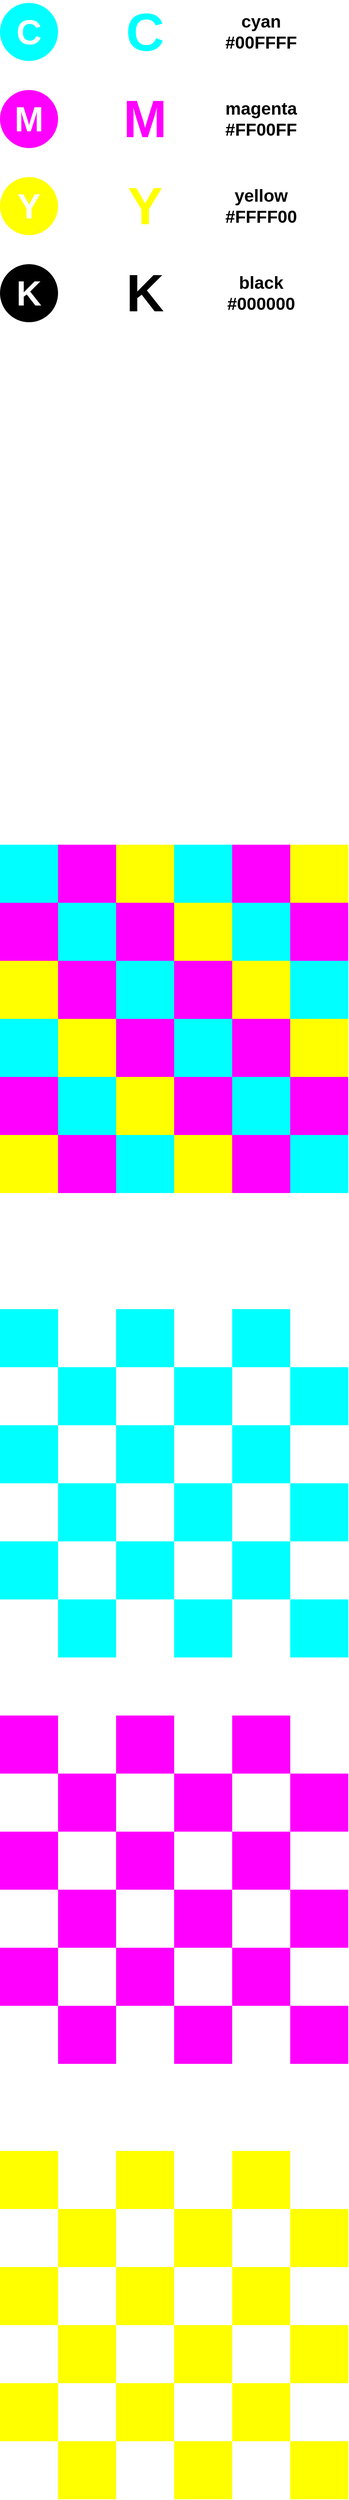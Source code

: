 <mxfile version="24.6.3" type="device">
  <diagram name="第 1 页" id="hYO-8NZHp8vvQbQMahdp">
    <mxGraphModel dx="2019" dy="1111" grid="1" gridSize="10" guides="1" tooltips="1" connect="1" arrows="1" fold="1" page="1" pageScale="1" pageWidth="827" pageHeight="1169" math="0" shadow="0">
      <root>
        <mxCell id="0" />
        <mxCell id="1" parent="0" />
        <mxCell id="9GDjjJapkxw-lqmiiiHe-1" value="&lt;font color=&quot;#ffffff&quot; style=&quot;font-size: 48px;&quot;&gt;&lt;b style=&quot;font-size: 48px;&quot;&gt;C&lt;/b&gt;&lt;/font&gt;" style="ellipse;whiteSpace=wrap;html=1;aspect=fixed;fillColor=#00FFFF;strokeColor=none;fontSize=48;" vertex="1" parent="1">
          <mxGeometry x="120" y="40" width="80" height="80" as="geometry" />
        </mxCell>
        <mxCell id="9GDjjJapkxw-lqmiiiHe-2" value="&lt;font color=&quot;#ffffff&quot; style=&quot;font-size: 48px;&quot;&gt;&lt;b style=&quot;font-size: 48px;&quot;&gt;M&lt;/b&gt;&lt;/font&gt;" style="ellipse;whiteSpace=wrap;html=1;aspect=fixed;fillColor=#FF00FF;strokeColor=none;fontSize=48;" vertex="1" parent="1">
          <mxGeometry x="120" y="160" width="80" height="80" as="geometry" />
        </mxCell>
        <mxCell id="9GDjjJapkxw-lqmiiiHe-3" value="&lt;font color=&quot;#ffffff&quot; style=&quot;font-size: 48px;&quot;&gt;&lt;b style=&quot;font-size: 48px;&quot;&gt;Y&lt;/b&gt;&lt;/font&gt;" style="ellipse;whiteSpace=wrap;html=1;aspect=fixed;fillColor=#FFFF00;strokeColor=none;fontSize=48;" vertex="1" parent="1">
          <mxGeometry x="120" y="280" width="80" height="80" as="geometry" />
        </mxCell>
        <mxCell id="9GDjjJapkxw-lqmiiiHe-4" value="&lt;font color=&quot;#ffffff&quot; style=&quot;font-size: 48px;&quot;&gt;&lt;b style=&quot;font-size: 48px;&quot;&gt;K&lt;/b&gt;&lt;/font&gt;" style="ellipse;whiteSpace=wrap;html=1;aspect=fixed;fillColor=#000000;strokeColor=none;fontSize=48;" vertex="1" parent="1">
          <mxGeometry x="120" y="400" width="80" height="80" as="geometry" />
        </mxCell>
        <mxCell id="9GDjjJapkxw-lqmiiiHe-5" value="C" style="whiteSpace=wrap;html=1;aspect=fixed;strokeColor=none;fillColor=none;fontStyle=1;fontSize=73;fontColor=#00FFFF;" vertex="1" parent="1">
          <mxGeometry x="280" y="40" width="80" height="80" as="geometry" />
        </mxCell>
        <mxCell id="9GDjjJapkxw-lqmiiiHe-6" value="M" style="whiteSpace=wrap;html=1;aspect=fixed;strokeColor=none;fillColor=none;fontStyle=1;fontSize=72;fontColor=#FF00FF;" vertex="1" parent="1">
          <mxGeometry x="280" y="160" width="80" height="80" as="geometry" />
        </mxCell>
        <mxCell id="9GDjjJapkxw-lqmiiiHe-7" value="Y" style="whiteSpace=wrap;html=1;aspect=fixed;strokeColor=none;fillColor=none;fontStyle=1;fontSize=72;fontColor=#FFFF00;" vertex="1" parent="1">
          <mxGeometry x="280" y="280" width="80" height="80" as="geometry" />
        </mxCell>
        <mxCell id="9GDjjJapkxw-lqmiiiHe-8" value="K" style="whiteSpace=wrap;html=1;aspect=fixed;strokeColor=none;fillColor=none;fontStyle=1;fontSize=72;fontColor=#000000;" vertex="1" parent="1">
          <mxGeometry x="280" y="400" width="80" height="80" as="geometry" />
        </mxCell>
        <mxCell id="9GDjjJapkxw-lqmiiiHe-9" value="&lt;font style=&quot;font-size: 24px;&quot;&gt;&lt;span style=&quot;font-size: 24px;&quot;&gt;cyan&lt;br style=&quot;font-size: 24px;&quot;&gt;#00FFFF&lt;/span&gt;&lt;/font&gt;" style="rounded=0;whiteSpace=wrap;html=1;strokeColor=none;fillColor=none;fontSize=24;fontStyle=1;fontColor=default;" vertex="1" parent="1">
          <mxGeometry x="400" y="40" width="160" height="80" as="geometry" />
        </mxCell>
        <mxCell id="9GDjjJapkxw-lqmiiiHe-10" value="&lt;font style=&quot;font-size: 24px;&quot;&gt;&lt;b style=&quot;font-size: 24px;&quot;&gt;magenta&lt;/b&gt;&lt;/font&gt;&lt;div style=&quot;font-size: 24px;&quot;&gt;&lt;span style=&quot;font-size: 24px; font-weight: 700;&quot;&gt;#FF&lt;/span&gt;&lt;span style=&quot;font-weight: 700; background-color: initial;&quot;&gt;00&lt;/span&gt;&lt;span style=&quot;font-weight: 700; background-color: initial;&quot;&gt;FF&lt;/span&gt;&lt;/div&gt;" style="rounded=0;whiteSpace=wrap;html=1;strokeColor=none;fillColor=none;fontSize=24;fontColor=default;" vertex="1" parent="1">
          <mxGeometry x="400" y="160" width="160" height="80" as="geometry" />
        </mxCell>
        <mxCell id="9GDjjJapkxw-lqmiiiHe-11" value="&lt;font style=&quot;font-size: 24px;&quot;&gt;&lt;b style=&quot;font-size: 24px;&quot;&gt;yellow&lt;/b&gt;&lt;/font&gt;&lt;div style=&quot;font-size: 24px;&quot;&gt;&lt;span style=&quot;font-size: 24px; font-weight: 700;&quot;&gt;#FFFF&lt;/span&gt;&lt;font style=&quot;font-size: 24px;&quot;&gt;&lt;b style=&quot;font-size: 24px;&quot;&gt;&lt;/b&gt;&lt;/font&gt;&lt;span style=&quot;font-weight: 700; background-color: initial;&quot;&gt;00&lt;/span&gt;&lt;/div&gt;" style="rounded=0;whiteSpace=wrap;html=1;strokeColor=none;fillColor=none;fontSize=24;fontColor=default;" vertex="1" parent="1">
          <mxGeometry x="400" y="280" width="160" height="80" as="geometry" />
        </mxCell>
        <mxCell id="9GDjjJapkxw-lqmiiiHe-12" value="&lt;font style=&quot;font-size: 24px;&quot;&gt;&lt;b style=&quot;font-size: 24px;&quot;&gt;black&lt;/b&gt;&lt;/font&gt;&lt;div style=&quot;font-size: 24px;&quot;&gt;&lt;span style=&quot;font-size: 24px; font-weight: 700; background-color: initial;&quot;&gt;#000000&lt;/span&gt;&lt;/div&gt;" style="rounded=0;whiteSpace=wrap;html=1;strokeColor=none;fillColor=none;fontSize=24;fontColor=default;" vertex="1" parent="1">
          <mxGeometry x="400" y="400" width="160" height="80" as="geometry" />
        </mxCell>
        <mxCell id="9GDjjJapkxw-lqmiiiHe-13" value="" style="whiteSpace=wrap;html=1;aspect=fixed;strokeColor=none;fillColor=#00FFFF;" vertex="1" parent="1">
          <mxGeometry x="120" y="1840" width="80" height="80" as="geometry" />
        </mxCell>
        <mxCell id="9GDjjJapkxw-lqmiiiHe-14" value="" style="whiteSpace=wrap;html=1;aspect=fixed;strokeColor=none;fillColor=#00FFFF;" vertex="1" parent="1">
          <mxGeometry x="200" y="1920" width="80" height="80" as="geometry" />
        </mxCell>
        <mxCell id="9GDjjJapkxw-lqmiiiHe-15" value="" style="whiteSpace=wrap;html=1;aspect=fixed;strokeColor=none;fillColor=#00FFFF;" vertex="1" parent="1">
          <mxGeometry x="280" y="2000" width="80" height="80" as="geometry" />
        </mxCell>
        <mxCell id="9GDjjJapkxw-lqmiiiHe-16" value="" style="whiteSpace=wrap;html=1;aspect=fixed;strokeColor=none;fillColor=#00FFFF;" vertex="1" parent="1">
          <mxGeometry x="360" y="2080" width="80" height="80" as="geometry" />
        </mxCell>
        <mxCell id="9GDjjJapkxw-lqmiiiHe-17" value="" style="whiteSpace=wrap;html=1;aspect=fixed;strokeColor=none;fillColor=#00FFFF;" vertex="1" parent="1">
          <mxGeometry x="440" y="2160" width="80" height="80" as="geometry" />
        </mxCell>
        <mxCell id="9GDjjJapkxw-lqmiiiHe-18" value="" style="whiteSpace=wrap;html=1;aspect=fixed;strokeColor=none;fillColor=#00FFFF;" vertex="1" parent="1">
          <mxGeometry x="520" y="2240" width="80" height="80" as="geometry" />
        </mxCell>
        <mxCell id="9GDjjJapkxw-lqmiiiHe-19" value="" style="whiteSpace=wrap;html=1;aspect=fixed;strokeColor=none;fillColor=#00FFFF;" vertex="1" parent="1">
          <mxGeometry x="280" y="1840" width="80" height="80" as="geometry" />
        </mxCell>
        <mxCell id="9GDjjJapkxw-lqmiiiHe-20" value="" style="whiteSpace=wrap;html=1;aspect=fixed;strokeColor=none;fillColor=#00FFFF;" vertex="1" parent="1">
          <mxGeometry x="360" y="1920" width="80" height="80" as="geometry" />
        </mxCell>
        <mxCell id="9GDjjJapkxw-lqmiiiHe-21" value="" style="whiteSpace=wrap;html=1;aspect=fixed;strokeColor=none;fillColor=#00FFFF;" vertex="1" parent="1">
          <mxGeometry x="440" y="2000" width="80" height="80" as="geometry" />
        </mxCell>
        <mxCell id="9GDjjJapkxw-lqmiiiHe-22" value="" style="whiteSpace=wrap;html=1;aspect=fixed;strokeColor=none;fillColor=#00FFFF;" vertex="1" parent="1">
          <mxGeometry x="520" y="2080" width="80" height="80" as="geometry" />
        </mxCell>
        <mxCell id="9GDjjJapkxw-lqmiiiHe-25" value="" style="whiteSpace=wrap;html=1;aspect=fixed;strokeColor=none;fillColor=#00FFFF;" vertex="1" parent="1">
          <mxGeometry x="440" y="1840" width="80" height="80" as="geometry" />
        </mxCell>
        <mxCell id="9GDjjJapkxw-lqmiiiHe-26" value="" style="whiteSpace=wrap;html=1;aspect=fixed;strokeColor=none;fillColor=#00FFFF;" vertex="1" parent="1">
          <mxGeometry x="520" y="1920" width="80" height="80" as="geometry" />
        </mxCell>
        <mxCell id="9GDjjJapkxw-lqmiiiHe-27" value="" style="whiteSpace=wrap;html=1;aspect=fixed;strokeColor=none;fillColor=#00FFFF;" vertex="1" parent="1">
          <mxGeometry x="120" y="2160" width="80" height="80" as="geometry" />
        </mxCell>
        <mxCell id="9GDjjJapkxw-lqmiiiHe-28" value="" style="whiteSpace=wrap;html=1;aspect=fixed;strokeColor=none;fillColor=#00FFFF;" vertex="1" parent="1">
          <mxGeometry x="200" y="2240" width="80" height="80" as="geometry" />
        </mxCell>
        <mxCell id="9GDjjJapkxw-lqmiiiHe-31" value="" style="whiteSpace=wrap;html=1;aspect=fixed;strokeColor=none;fillColor=#00FFFF;" vertex="1" parent="1">
          <mxGeometry x="120" y="2000" width="80" height="80" as="geometry" />
        </mxCell>
        <mxCell id="9GDjjJapkxw-lqmiiiHe-32" value="" style="whiteSpace=wrap;html=1;aspect=fixed;strokeColor=none;fillColor=#00FFFF;" vertex="1" parent="1">
          <mxGeometry x="200" y="2080" width="80" height="80" as="geometry" />
        </mxCell>
        <mxCell id="9GDjjJapkxw-lqmiiiHe-33" value="" style="whiteSpace=wrap;html=1;aspect=fixed;strokeColor=none;fillColor=#00FFFF;" vertex="1" parent="1">
          <mxGeometry x="280" y="2160" width="80" height="80" as="geometry" />
        </mxCell>
        <mxCell id="9GDjjJapkxw-lqmiiiHe-34" value="" style="whiteSpace=wrap;html=1;aspect=fixed;strokeColor=none;fillColor=#00FFFF;" vertex="1" parent="1">
          <mxGeometry x="360" y="2240" width="80" height="80" as="geometry" />
        </mxCell>
        <mxCell id="9GDjjJapkxw-lqmiiiHe-55" value="" style="whiteSpace=wrap;html=1;aspect=fixed;strokeColor=none;fillColor=#FF00FF;" vertex="1" parent="1">
          <mxGeometry x="200" y="1200" width="80" height="80" as="geometry" />
        </mxCell>
        <mxCell id="9GDjjJapkxw-lqmiiiHe-57" value="" style="whiteSpace=wrap;html=1;aspect=fixed;strokeColor=none;fillColor=#FF00FF;" vertex="1" parent="1">
          <mxGeometry x="360" y="1360" width="80" height="80" as="geometry" />
        </mxCell>
        <mxCell id="9GDjjJapkxw-lqmiiiHe-67" value="" style="whiteSpace=wrap;html=1;aspect=fixed;strokeColor=none;fillColor=#FF00FF;" vertex="1" parent="1">
          <mxGeometry x="120" y="1280" width="80" height="80" as="geometry" />
        </mxCell>
        <mxCell id="9GDjjJapkxw-lqmiiiHe-68" value="" style="whiteSpace=wrap;html=1;aspect=fixed;strokeColor=none;fillColor=#FF00FF;" vertex="1" parent="1">
          <mxGeometry x="200" y="1360" width="80" height="80" as="geometry" />
        </mxCell>
        <mxCell id="9GDjjJapkxw-lqmiiiHe-69" value="" style="whiteSpace=wrap;html=1;aspect=fixed;strokeColor=none;fillColor=#FF00FF;" vertex="1" parent="1">
          <mxGeometry x="520" y="1520" width="80" height="80" as="geometry" />
        </mxCell>
        <mxCell id="9GDjjJapkxw-lqmiiiHe-70" value="" style="whiteSpace=wrap;html=1;aspect=fixed;strokeColor=none;fillColor=#FF00FF;" vertex="1" parent="1">
          <mxGeometry x="520" y="1280" width="80" height="80" as="geometry" />
        </mxCell>
        <mxCell id="9GDjjJapkxw-lqmiiiHe-71" value="" style="whiteSpace=wrap;html=1;aspect=fixed;strokeColor=none;fillColor=#FF00FF;" vertex="1" parent="1">
          <mxGeometry x="440" y="1440" width="80" height="80" as="geometry" />
        </mxCell>
        <mxCell id="9GDjjJapkxw-lqmiiiHe-73" value="" style="whiteSpace=wrap;html=1;aspect=fixed;strokeColor=none;fillColor=#FFFF00;" vertex="1" parent="1">
          <mxGeometry x="120" y="3000" width="80" height="80" as="geometry" />
        </mxCell>
        <mxCell id="9GDjjJapkxw-lqmiiiHe-74" value="" style="whiteSpace=wrap;html=1;aspect=fixed;strokeColor=none;fillColor=#FFFF00;" vertex="1" parent="1">
          <mxGeometry x="200" y="3080" width="80" height="80" as="geometry" />
        </mxCell>
        <mxCell id="9GDjjJapkxw-lqmiiiHe-75" value="" style="whiteSpace=wrap;html=1;aspect=fixed;strokeColor=none;fillColor=#FFFF00;" vertex="1" parent="1">
          <mxGeometry x="280" y="3160" width="80" height="80" as="geometry" />
        </mxCell>
        <mxCell id="9GDjjJapkxw-lqmiiiHe-76" value="" style="whiteSpace=wrap;html=1;aspect=fixed;strokeColor=none;fillColor=#FFFF00;" vertex="1" parent="1">
          <mxGeometry x="360" y="3240" width="80" height="80" as="geometry" />
        </mxCell>
        <mxCell id="9GDjjJapkxw-lqmiiiHe-77" value="" style="whiteSpace=wrap;html=1;aspect=fixed;strokeColor=none;fillColor=#FFFF00;" vertex="1" parent="1">
          <mxGeometry x="440" y="3320" width="80" height="80" as="geometry" />
        </mxCell>
        <mxCell id="9GDjjJapkxw-lqmiiiHe-78" value="" style="whiteSpace=wrap;html=1;aspect=fixed;strokeColor=none;fillColor=#FFFF00;" vertex="1" parent="1">
          <mxGeometry x="520" y="3400" width="80" height="80" as="geometry" />
        </mxCell>
        <mxCell id="9GDjjJapkxw-lqmiiiHe-79" value="" style="whiteSpace=wrap;html=1;aspect=fixed;strokeColor=none;fillColor=#FFFF00;" vertex="1" parent="1">
          <mxGeometry x="280" y="3000" width="80" height="80" as="geometry" />
        </mxCell>
        <mxCell id="9GDjjJapkxw-lqmiiiHe-80" value="" style="whiteSpace=wrap;html=1;aspect=fixed;strokeColor=none;fillColor=#FFFF00;" vertex="1" parent="1">
          <mxGeometry x="360" y="3080" width="80" height="80" as="geometry" />
        </mxCell>
        <mxCell id="9GDjjJapkxw-lqmiiiHe-81" value="" style="whiteSpace=wrap;html=1;aspect=fixed;strokeColor=none;fillColor=#FFFF00;" vertex="1" parent="1">
          <mxGeometry x="440" y="3160" width="80" height="80" as="geometry" />
        </mxCell>
        <mxCell id="9GDjjJapkxw-lqmiiiHe-82" value="" style="whiteSpace=wrap;html=1;aspect=fixed;strokeColor=none;fillColor=#FFFF00;" vertex="1" parent="1">
          <mxGeometry x="520" y="3240" width="80" height="80" as="geometry" />
        </mxCell>
        <mxCell id="9GDjjJapkxw-lqmiiiHe-83" value="" style="whiteSpace=wrap;html=1;aspect=fixed;strokeColor=none;fillColor=#FFFF00;" vertex="1" parent="1">
          <mxGeometry x="440" y="3000" width="80" height="80" as="geometry" />
        </mxCell>
        <mxCell id="9GDjjJapkxw-lqmiiiHe-84" value="" style="whiteSpace=wrap;html=1;aspect=fixed;strokeColor=none;fillColor=#FFFF00;" vertex="1" parent="1">
          <mxGeometry x="520" y="3080" width="80" height="80" as="geometry" />
        </mxCell>
        <mxCell id="9GDjjJapkxw-lqmiiiHe-85" value="" style="whiteSpace=wrap;html=1;aspect=fixed;strokeColor=none;fillColor=#FFFF00;" vertex="1" parent="1">
          <mxGeometry x="120" y="3320" width="80" height="80" as="geometry" />
        </mxCell>
        <mxCell id="9GDjjJapkxw-lqmiiiHe-86" value="" style="whiteSpace=wrap;html=1;aspect=fixed;strokeColor=none;fillColor=#FFFF00;" vertex="1" parent="1">
          <mxGeometry x="200" y="3400" width="80" height="80" as="geometry" />
        </mxCell>
        <mxCell id="9GDjjJapkxw-lqmiiiHe-87" value="" style="whiteSpace=wrap;html=1;aspect=fixed;strokeColor=none;fillColor=#FFFF00;" vertex="1" parent="1">
          <mxGeometry x="120" y="3160" width="80" height="80" as="geometry" />
        </mxCell>
        <mxCell id="9GDjjJapkxw-lqmiiiHe-88" value="" style="whiteSpace=wrap;html=1;aspect=fixed;strokeColor=none;fillColor=#FFFF00;" vertex="1" parent="1">
          <mxGeometry x="200" y="3240" width="80" height="80" as="geometry" />
        </mxCell>
        <mxCell id="9GDjjJapkxw-lqmiiiHe-89" value="" style="whiteSpace=wrap;html=1;aspect=fixed;strokeColor=none;fillColor=#FFFF00;" vertex="1" parent="1">
          <mxGeometry x="280" y="3320" width="80" height="80" as="geometry" />
        </mxCell>
        <mxCell id="9GDjjJapkxw-lqmiiiHe-90" value="" style="whiteSpace=wrap;html=1;aspect=fixed;strokeColor=none;fillColor=#FFFF00;" vertex="1" parent="1">
          <mxGeometry x="360" y="3400" width="80" height="80" as="geometry" />
        </mxCell>
        <mxCell id="9GDjjJapkxw-lqmiiiHe-91" value="" style="whiteSpace=wrap;html=1;aspect=fixed;strokeColor=none;fillColor=#00FFFF;" vertex="1" parent="1">
          <mxGeometry x="120" y="1200" width="80" height="80" as="geometry" />
        </mxCell>
        <mxCell id="9GDjjJapkxw-lqmiiiHe-92" value="" style="whiteSpace=wrap;html=1;aspect=fixed;strokeColor=none;fillColor=#00FFFF;" vertex="1" parent="1">
          <mxGeometry x="200" y="1280" width="80" height="80" as="geometry" />
        </mxCell>
        <mxCell id="9GDjjJapkxw-lqmiiiHe-94" value="" style="whiteSpace=wrap;html=1;aspect=fixed;strokeColor=none;fillColor=#00FFFF;" vertex="1" parent="1">
          <mxGeometry x="440" y="1520" width="80" height="80" as="geometry" />
        </mxCell>
        <mxCell id="9GDjjJapkxw-lqmiiiHe-98" value="" style="whiteSpace=wrap;html=1;aspect=fixed;strokeColor=none;fillColor=#00FFFF;" vertex="1" parent="1">
          <mxGeometry x="360" y="1200" width="80" height="80" as="geometry" />
        </mxCell>
        <mxCell id="9GDjjJapkxw-lqmiiiHe-103" value="" style="whiteSpace=wrap;html=1;aspect=fixed;strokeColor=none;fillColor=#00FFFF;" vertex="1" parent="1">
          <mxGeometry x="520" y="1360" width="80" height="80" as="geometry" />
        </mxCell>
        <mxCell id="9GDjjJapkxw-lqmiiiHe-105" value="" style="whiteSpace=wrap;html=1;aspect=fixed;strokeColor=none;fillColor=#00FFFF;" vertex="1" parent="1">
          <mxGeometry x="280" y="1360" width="80" height="80" as="geometry" />
        </mxCell>
        <mxCell id="9GDjjJapkxw-lqmiiiHe-106" value="" style="whiteSpace=wrap;html=1;aspect=fixed;strokeColor=none;fillColor=#00FFFF;" vertex="1" parent="1">
          <mxGeometry x="360" y="1440" width="80" height="80" as="geometry" />
        </mxCell>
        <mxCell id="9GDjjJapkxw-lqmiiiHe-107" value="" style="whiteSpace=wrap;html=1;aspect=fixed;strokeColor=none;fillColor=#00FFFF;" vertex="1" parent="1">
          <mxGeometry x="440" y="1280" width="80" height="80" as="geometry" />
        </mxCell>
        <mxCell id="9GDjjJapkxw-lqmiiiHe-110" value="" style="whiteSpace=wrap;html=1;aspect=fixed;strokeColor=none;fillColor=#FFFF00;" vertex="1" parent="1">
          <mxGeometry x="280" y="1200" width="80" height="80" as="geometry" />
        </mxCell>
        <mxCell id="9GDjjJapkxw-lqmiiiHe-116" value="" style="whiteSpace=wrap;html=1;aspect=fixed;strokeColor=none;fillColor=#FFFF00;" vertex="1" parent="1">
          <mxGeometry x="360" y="1280" width="80" height="80" as="geometry" />
        </mxCell>
        <mxCell id="9GDjjJapkxw-lqmiiiHe-121" value="" style="whiteSpace=wrap;html=1;aspect=fixed;strokeColor=none;fillColor=#FFFF00;" vertex="1" parent="1">
          <mxGeometry x="520" y="1440" width="80" height="80" as="geometry" />
        </mxCell>
        <mxCell id="9GDjjJapkxw-lqmiiiHe-122" value="" style="whiteSpace=wrap;html=1;aspect=fixed;strokeColor=none;fillColor=#FFFF00;" vertex="1" parent="1">
          <mxGeometry x="280" y="1520" width="80" height="80" as="geometry" />
        </mxCell>
        <mxCell id="9GDjjJapkxw-lqmiiiHe-123" value="" style="whiteSpace=wrap;html=1;aspect=fixed;strokeColor=none;fillColor=#FFFF00;" vertex="1" parent="1">
          <mxGeometry x="440" y="1360" width="80" height="80" as="geometry" />
        </mxCell>
        <mxCell id="9GDjjJapkxw-lqmiiiHe-124" value="" style="whiteSpace=wrap;html=1;aspect=fixed;strokeColor=none;fillColor=#FFFF00;" vertex="1" parent="1">
          <mxGeometry x="200" y="1440" width="80" height="80" as="geometry" />
        </mxCell>
        <mxCell id="9GDjjJapkxw-lqmiiiHe-127" value="" style="whiteSpace=wrap;html=1;aspect=fixed;strokeColor=none;fillColor=#FF00FF;" vertex="1" parent="1">
          <mxGeometry x="280" y="1280" width="80" height="80" as="geometry" />
        </mxCell>
        <mxCell id="9GDjjJapkxw-lqmiiiHe-128" value="" style="whiteSpace=wrap;html=1;aspect=fixed;strokeColor=none;fillColor=#FF00FF;" vertex="1" parent="1">
          <mxGeometry x="440" y="1200" width="80" height="80" as="geometry" />
        </mxCell>
        <mxCell id="9GDjjJapkxw-lqmiiiHe-129" value="" style="whiteSpace=wrap;html=1;aspect=fixed;strokeColor=none;fillColor=#00FFFF;" vertex="1" parent="1">
          <mxGeometry x="200" y="1520" width="80" height="80" as="geometry" />
        </mxCell>
        <mxCell id="9GDjjJapkxw-lqmiiiHe-130" value="" style="whiteSpace=wrap;html=1;aspect=fixed;strokeColor=none;fillColor=#FF00FF;" vertex="1" parent="1">
          <mxGeometry x="280" y="1440" width="80" height="80" as="geometry" />
        </mxCell>
        <mxCell id="9GDjjJapkxw-lqmiiiHe-131" value="" style="whiteSpace=wrap;html=1;aspect=fixed;strokeColor=none;fillColor=#FF00FF;" vertex="1" parent="1">
          <mxGeometry x="360" y="1520" width="80" height="80" as="geometry" />
        </mxCell>
        <mxCell id="9GDjjJapkxw-lqmiiiHe-133" value="" style="whiteSpace=wrap;html=1;aspect=fixed;strokeColor=none;fillColor=#00FFFF;" vertex="1" parent="1">
          <mxGeometry x="120" y="1440" width="80" height="80" as="geometry" />
        </mxCell>
        <mxCell id="9GDjjJapkxw-lqmiiiHe-134" value="" style="whiteSpace=wrap;html=1;aspect=fixed;strokeColor=none;fillColor=#FFFF00;" vertex="1" parent="1">
          <mxGeometry x="120" y="1360" width="80" height="80" as="geometry" />
        </mxCell>
        <mxCell id="9GDjjJapkxw-lqmiiiHe-135" value="" style="whiteSpace=wrap;html=1;aspect=fixed;strokeColor=none;fillColor=#00FFFF;" vertex="1" parent="1">
          <mxGeometry x="280" y="1600" width="80" height="80" as="geometry" />
        </mxCell>
        <mxCell id="9GDjjJapkxw-lqmiiiHe-136" value="" style="whiteSpace=wrap;html=1;aspect=fixed;strokeColor=none;fillColor=#FFFF00;" vertex="1" parent="1">
          <mxGeometry x="360" y="1600" width="80" height="80" as="geometry" />
        </mxCell>
        <mxCell id="9GDjjJapkxw-lqmiiiHe-137" value="" style="whiteSpace=wrap;html=1;aspect=fixed;strokeColor=none;fillColor=#FF00FF;" vertex="1" parent="1">
          <mxGeometry x="440" y="1600" width="80" height="80" as="geometry" />
        </mxCell>
        <mxCell id="9GDjjJapkxw-lqmiiiHe-138" value="" style="whiteSpace=wrap;html=1;aspect=fixed;strokeColor=none;fillColor=#00FFFF;" vertex="1" parent="1">
          <mxGeometry x="520" y="1600" width="80" height="80" as="geometry" />
        </mxCell>
        <mxCell id="9GDjjJapkxw-lqmiiiHe-139" value="" style="whiteSpace=wrap;html=1;aspect=fixed;strokeColor=none;fillColor=#FFFF00;" vertex="1" parent="1">
          <mxGeometry x="520" y="1200" width="80" height="80" as="geometry" />
        </mxCell>
        <mxCell id="9GDjjJapkxw-lqmiiiHe-140" value="" style="whiteSpace=wrap;html=1;aspect=fixed;strokeColor=none;fillColor=#FF00FF;" vertex="1" parent="1">
          <mxGeometry x="120" y="1520" width="80" height="80" as="geometry" />
        </mxCell>
        <mxCell id="9GDjjJapkxw-lqmiiiHe-141" value="" style="whiteSpace=wrap;html=1;aspect=fixed;strokeColor=none;fillColor=#FF00FF;" vertex="1" parent="1">
          <mxGeometry x="200" y="1600" width="80" height="80" as="geometry" />
        </mxCell>
        <mxCell id="9GDjjJapkxw-lqmiiiHe-142" value="" style="whiteSpace=wrap;html=1;aspect=fixed;strokeColor=none;fillColor=#FFFF00;" vertex="1" parent="1">
          <mxGeometry x="120" y="1600" width="80" height="80" as="geometry" />
        </mxCell>
        <mxCell id="9GDjjJapkxw-lqmiiiHe-143" value="" style="whiteSpace=wrap;html=1;aspect=fixed;strokeColor=none;fillColor=#FF00FF;" vertex="1" parent="1">
          <mxGeometry x="120" y="2400" width="80" height="80" as="geometry" />
        </mxCell>
        <mxCell id="9GDjjJapkxw-lqmiiiHe-144" value="" style="whiteSpace=wrap;html=1;aspect=fixed;strokeColor=none;fillColor=#FF00FF;" vertex="1" parent="1">
          <mxGeometry x="200" y="2480" width="80" height="80" as="geometry" />
        </mxCell>
        <mxCell id="9GDjjJapkxw-lqmiiiHe-145" value="" style="whiteSpace=wrap;html=1;aspect=fixed;strokeColor=none;fillColor=#FF00FF;" vertex="1" parent="1">
          <mxGeometry x="280" y="2560" width="80" height="80" as="geometry" />
        </mxCell>
        <mxCell id="9GDjjJapkxw-lqmiiiHe-146" value="" style="whiteSpace=wrap;html=1;aspect=fixed;strokeColor=none;fillColor=#FF00FF;" vertex="1" parent="1">
          <mxGeometry x="360" y="2640" width="80" height="80" as="geometry" />
        </mxCell>
        <mxCell id="9GDjjJapkxw-lqmiiiHe-147" value="" style="whiteSpace=wrap;html=1;aspect=fixed;strokeColor=none;fillColor=#FF00FF;" vertex="1" parent="1">
          <mxGeometry x="440" y="2720" width="80" height="80" as="geometry" />
        </mxCell>
        <mxCell id="9GDjjJapkxw-lqmiiiHe-148" value="" style="whiteSpace=wrap;html=1;aspect=fixed;strokeColor=none;fillColor=#FF00FF;" vertex="1" parent="1">
          <mxGeometry x="520" y="2800" width="80" height="80" as="geometry" />
        </mxCell>
        <mxCell id="9GDjjJapkxw-lqmiiiHe-149" value="" style="whiteSpace=wrap;html=1;aspect=fixed;strokeColor=none;fillColor=#FF00FF;" vertex="1" parent="1">
          <mxGeometry x="280" y="2400" width="80" height="80" as="geometry" />
        </mxCell>
        <mxCell id="9GDjjJapkxw-lqmiiiHe-150" value="" style="whiteSpace=wrap;html=1;aspect=fixed;strokeColor=none;fillColor=#FF00FF;" vertex="1" parent="1">
          <mxGeometry x="360" y="2480" width="80" height="80" as="geometry" />
        </mxCell>
        <mxCell id="9GDjjJapkxw-lqmiiiHe-151" value="" style="whiteSpace=wrap;html=1;aspect=fixed;strokeColor=none;fillColor=#FF00FF;" vertex="1" parent="1">
          <mxGeometry x="440" y="2560" width="80" height="80" as="geometry" />
        </mxCell>
        <mxCell id="9GDjjJapkxw-lqmiiiHe-152" value="" style="whiteSpace=wrap;html=1;aspect=fixed;strokeColor=none;fillColor=#FF00FF;" vertex="1" parent="1">
          <mxGeometry x="520" y="2640" width="80" height="80" as="geometry" />
        </mxCell>
        <mxCell id="9GDjjJapkxw-lqmiiiHe-153" value="" style="whiteSpace=wrap;html=1;aspect=fixed;strokeColor=none;fillColor=#FF00FF;" vertex="1" parent="1">
          <mxGeometry x="440" y="2400" width="80" height="80" as="geometry" />
        </mxCell>
        <mxCell id="9GDjjJapkxw-lqmiiiHe-154" value="" style="whiteSpace=wrap;html=1;aspect=fixed;strokeColor=none;fillColor=#FF00FF;" vertex="1" parent="1">
          <mxGeometry x="520" y="2480" width="80" height="80" as="geometry" />
        </mxCell>
        <mxCell id="9GDjjJapkxw-lqmiiiHe-155" value="" style="whiteSpace=wrap;html=1;aspect=fixed;strokeColor=none;fillColor=#FF00FF;" vertex="1" parent="1">
          <mxGeometry x="120" y="2720" width="80" height="80" as="geometry" />
        </mxCell>
        <mxCell id="9GDjjJapkxw-lqmiiiHe-156" value="" style="whiteSpace=wrap;html=1;aspect=fixed;strokeColor=none;fillColor=#FF00FF;" vertex="1" parent="1">
          <mxGeometry x="200" y="2800" width="80" height="80" as="geometry" />
        </mxCell>
        <mxCell id="9GDjjJapkxw-lqmiiiHe-157" value="" style="whiteSpace=wrap;html=1;aspect=fixed;strokeColor=none;fillColor=#FF00FF;" vertex="1" parent="1">
          <mxGeometry x="120" y="2560" width="80" height="80" as="geometry" />
        </mxCell>
        <mxCell id="9GDjjJapkxw-lqmiiiHe-158" value="" style="whiteSpace=wrap;html=1;aspect=fixed;strokeColor=none;fillColor=#FF00FF;" vertex="1" parent="1">
          <mxGeometry x="200" y="2640" width="80" height="80" as="geometry" />
        </mxCell>
        <mxCell id="9GDjjJapkxw-lqmiiiHe-159" value="" style="whiteSpace=wrap;html=1;aspect=fixed;strokeColor=none;fillColor=#FF00FF;" vertex="1" parent="1">
          <mxGeometry x="280" y="2720" width="80" height="80" as="geometry" />
        </mxCell>
        <mxCell id="9GDjjJapkxw-lqmiiiHe-160" value="" style="whiteSpace=wrap;html=1;aspect=fixed;strokeColor=none;fillColor=#FF00FF;" vertex="1" parent="1">
          <mxGeometry x="360" y="2800" width="80" height="80" as="geometry" />
        </mxCell>
      </root>
    </mxGraphModel>
  </diagram>
</mxfile>
